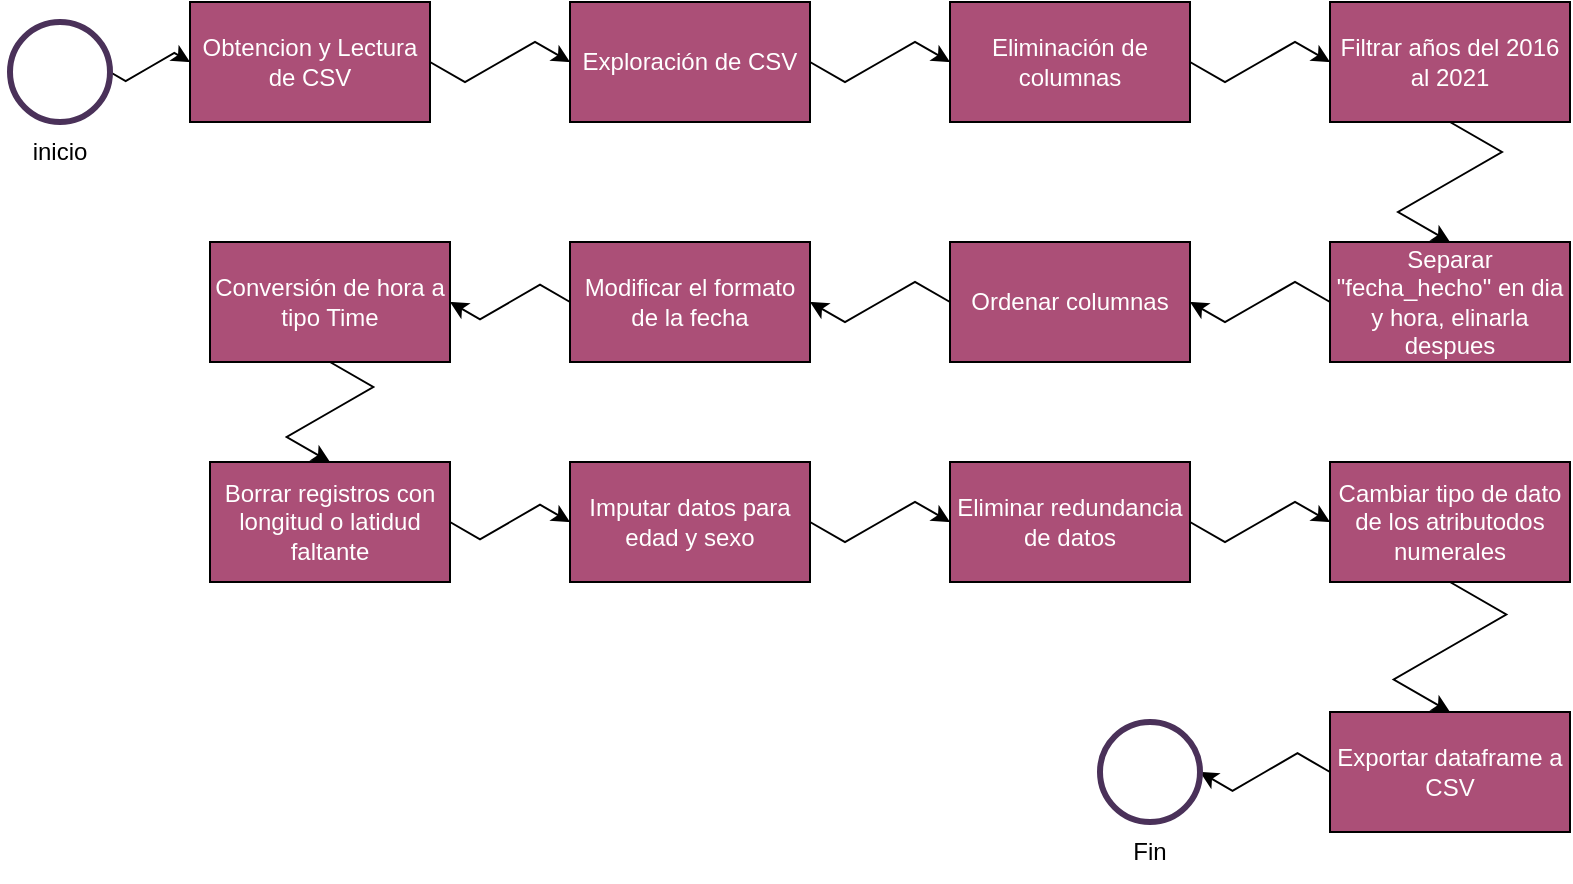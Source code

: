 <mxfile version="20.8.3" type="github">
  <diagram id="AAwb4T2142zoHm5ZWycx" name="Página-1">
    <mxGraphModel dx="1434" dy="790" grid="1" gridSize="10" guides="1" tooltips="1" connect="1" arrows="1" fold="1" page="1" pageScale="1" pageWidth="827" pageHeight="1169" math="0" shadow="0">
      <root>
        <mxCell id="0" />
        <mxCell id="1" parent="0" />
        <mxCell id="vaUc1oacc2Hxjzp5KE7d-3" style="edgeStyle=isometricEdgeStyle;rounded=0;orthogonalLoop=1;jettySize=auto;html=1;exitX=1;exitY=0.5;exitDx=0;exitDy=0;fontColor=#FFFFFF;elbow=vertical;entryX=0;entryY=0.5;entryDx=0;entryDy=0;" parent="1" source="vaUc1oacc2Hxjzp5KE7d-1" target="vaUc1oacc2Hxjzp5KE7d-2" edge="1">
          <mxGeometry relative="1" as="geometry" />
        </mxCell>
        <mxCell id="vaUc1oacc2Hxjzp5KE7d-1" value="Obtencion y Lectura de CSV" style="rounded=0;whiteSpace=wrap;html=1;fillColor=#AB4F77;fontColor=#FFFFFF;" parent="1" vertex="1">
          <mxGeometry x="110" y="120" width="120" height="60" as="geometry" />
        </mxCell>
        <mxCell id="vaUc1oacc2Hxjzp5KE7d-2" value="Exploración de CSV" style="rounded=0;whiteSpace=wrap;html=1;fillColor=#AB4F77;fontColor=#FFFFFF;" parent="1" vertex="1">
          <mxGeometry x="300" y="120" width="120" height="60" as="geometry" />
        </mxCell>
        <mxCell id="vaUc1oacc2Hxjzp5KE7d-4" value="Eliminación de columnas" style="rounded=0;whiteSpace=wrap;html=1;fillColor=#AB4F77;fontColor=#FFFFFF;" parent="1" vertex="1">
          <mxGeometry x="490" y="120" width="120" height="60" as="geometry" />
        </mxCell>
        <mxCell id="vaUc1oacc2Hxjzp5KE7d-7" style="edgeStyle=isometricEdgeStyle;rounded=0;orthogonalLoop=1;jettySize=auto;html=1;exitX=1;exitY=0.5;exitDx=0;exitDy=0;fontColor=#FFFFFF;elbow=vertical;entryX=0;entryY=0.5;entryDx=0;entryDy=0;" parent="1" source="vaUc1oacc2Hxjzp5KE7d-2" target="vaUc1oacc2Hxjzp5KE7d-4" edge="1">
          <mxGeometry relative="1" as="geometry">
            <mxPoint x="430" y="230.1" as="sourcePoint" />
            <mxPoint x="500" y="230.1" as="targetPoint" />
          </mxGeometry>
        </mxCell>
        <mxCell id="vaUc1oacc2Hxjzp5KE7d-8" value="Filtrar años del 2016 al 2021" style="rounded=0;whiteSpace=wrap;html=1;fillColor=#AB4F77;fontColor=#FFFFFF;" parent="1" vertex="1">
          <mxGeometry x="680" y="120" width="120" height="60" as="geometry" />
        </mxCell>
        <mxCell id="vaUc1oacc2Hxjzp5KE7d-9" style="edgeStyle=isometricEdgeStyle;rounded=0;orthogonalLoop=1;jettySize=auto;html=1;exitX=1;exitY=0.5;exitDx=0;exitDy=0;fontColor=#FFFFFF;elbow=vertical;entryX=0;entryY=0.5;entryDx=0;entryDy=0;" parent="1" edge="1">
          <mxGeometry relative="1" as="geometry">
            <mxPoint x="610" y="150" as="sourcePoint" />
            <mxPoint x="680" y="150" as="targetPoint" />
          </mxGeometry>
        </mxCell>
        <mxCell id="vaUc1oacc2Hxjzp5KE7d-16" style="edgeStyle=isometricEdgeStyle;rounded=0;orthogonalLoop=1;jettySize=auto;html=1;exitX=0;exitY=0.5;exitDx=0;exitDy=0;entryX=1;entryY=0.5;entryDx=0;entryDy=0;fontColor=#000000;elbow=vertical;" parent="1" source="vaUc1oacc2Hxjzp5KE7d-10" target="vaUc1oacc2Hxjzp5KE7d-15" edge="1">
          <mxGeometry relative="1" as="geometry" />
        </mxCell>
        <mxCell id="vaUc1oacc2Hxjzp5KE7d-10" value="Separar &quot;fecha_hecho&quot; en dia y hora, elinarla despues" style="rounded=0;whiteSpace=wrap;html=1;fontColor=#FFFFFF;fillColor=#AB4F77;" parent="1" vertex="1">
          <mxGeometry x="680" y="240" width="120" height="60" as="geometry" />
        </mxCell>
        <mxCell id="vaUc1oacc2Hxjzp5KE7d-11" value="" style="endArrow=classic;html=1;rounded=0;fontColor=#FFFFFF;entryX=0.5;entryY=0;entryDx=0;entryDy=0;edgeStyle=isometricEdgeStyle;elbow=vertical;exitX=0.5;exitY=1;exitDx=0;exitDy=0;" parent="1" source="vaUc1oacc2Hxjzp5KE7d-8" target="vaUc1oacc2Hxjzp5KE7d-10" edge="1">
          <mxGeometry width="50" height="50" relative="1" as="geometry">
            <mxPoint x="800" y="150" as="sourcePoint" />
            <mxPoint x="930" y="210" as="targetPoint" />
          </mxGeometry>
        </mxCell>
        <mxCell id="vaUc1oacc2Hxjzp5KE7d-13" style="edgeStyle=isometricEdgeStyle;rounded=0;orthogonalLoop=1;jettySize=auto;html=1;exitX=1;exitY=0.5;exitDx=0;exitDy=0;entryX=0;entryY=0.5;entryDx=0;entryDy=0;fontColor=#FFFFFF;elbow=vertical;" parent="1" source="vaUc1oacc2Hxjzp5KE7d-12" target="vaUc1oacc2Hxjzp5KE7d-1" edge="1">
          <mxGeometry relative="1" as="geometry" />
        </mxCell>
        <mxCell id="vaUc1oacc2Hxjzp5KE7d-12" value="" style="ellipse;whiteSpace=wrap;html=1;aspect=fixed;fontColor=#FFFFFF;fillColor=none;strokeColor=#4A3159;strokeWidth=3;" parent="1" vertex="1">
          <mxGeometry x="20" y="130" width="50" height="50" as="geometry" />
        </mxCell>
        <mxCell id="vaUc1oacc2Hxjzp5KE7d-14" value="inicio" style="text;html=1;strokeColor=none;fillColor=none;align=center;verticalAlign=middle;whiteSpace=wrap;rounded=0;fontColor=#000000;" parent="1" vertex="1">
          <mxGeometry x="15" y="180" width="60" height="30" as="geometry" />
        </mxCell>
        <mxCell id="vaUc1oacc2Hxjzp5KE7d-18" style="edgeStyle=isometricEdgeStyle;rounded=0;orthogonalLoop=1;jettySize=auto;html=1;exitX=0;exitY=0.5;exitDx=0;exitDy=0;entryX=1;entryY=0.5;entryDx=0;entryDy=0;fontColor=#000000;elbow=vertical;" parent="1" source="vaUc1oacc2Hxjzp5KE7d-15" edge="1">
          <mxGeometry relative="1" as="geometry">
            <mxPoint x="420" y="270" as="targetPoint" />
          </mxGeometry>
        </mxCell>
        <mxCell id="vaUc1oacc2Hxjzp5KE7d-15" value="Ordenar columnas" style="rounded=0;whiteSpace=wrap;html=1;fillColor=#AB4F77;fontColor=#FFFFFF;" parent="1" vertex="1">
          <mxGeometry x="490" y="240" width="120" height="60" as="geometry" />
        </mxCell>
        <mxCell id="vaUc1oacc2Hxjzp5KE7d-27" style="edgeStyle=isometricEdgeStyle;rounded=0;orthogonalLoop=1;jettySize=auto;html=1;exitX=0.5;exitY=1;exitDx=0;exitDy=0;entryX=0.5;entryY=0;entryDx=0;entryDy=0;fontColor=#000000;elbow=vertical;" parent="1" source="vaUc1oacc2Hxjzp5KE7d-19" target="vaUc1oacc2Hxjzp5KE7d-23" edge="1">
          <mxGeometry relative="1" as="geometry" />
        </mxCell>
        <mxCell id="vaUc1oacc2Hxjzp5KE7d-19" value="Conversión de hora a tipo Time" style="rounded=0;whiteSpace=wrap;html=1;fillColor=#AB4F77;fontColor=#FFFFFF;" parent="1" vertex="1">
          <mxGeometry x="120" y="240" width="120" height="60" as="geometry" />
        </mxCell>
        <mxCell id="vaUc1oacc2Hxjzp5KE7d-26" style="edgeStyle=isometricEdgeStyle;rounded=0;orthogonalLoop=1;jettySize=auto;html=1;fontColor=#000000;elbow=vertical;entryX=1;entryY=0.5;entryDx=0;entryDy=0;" parent="1" target="vaUc1oacc2Hxjzp5KE7d-19" edge="1">
          <mxGeometry relative="1" as="geometry">
            <mxPoint x="300" y="270" as="sourcePoint" />
            <mxPoint x="310" y="320" as="targetPoint" />
          </mxGeometry>
        </mxCell>
        <mxCell id="vaUc1oacc2Hxjzp5KE7d-21" value="Modificar el formato de la fecha" style="rounded=0;whiteSpace=wrap;html=1;fillColor=#AB4F77;fontColor=#FFFFFF;" parent="1" vertex="1">
          <mxGeometry x="300" y="240" width="120" height="60" as="geometry" />
        </mxCell>
        <mxCell id="vaUc1oacc2Hxjzp5KE7d-29" style="edgeStyle=isometricEdgeStyle;rounded=0;orthogonalLoop=1;jettySize=auto;html=1;exitX=1;exitY=0.5;exitDx=0;exitDy=0;entryX=0;entryY=0.5;entryDx=0;entryDy=0;fontColor=#000000;elbow=vertical;" parent="1" source="vaUc1oacc2Hxjzp5KE7d-23" target="vaUc1oacc2Hxjzp5KE7d-28" edge="1">
          <mxGeometry relative="1" as="geometry" />
        </mxCell>
        <mxCell id="vaUc1oacc2Hxjzp5KE7d-23" value="Borrar registros con longitud o latidud faltante" style="rounded=0;whiteSpace=wrap;html=1;fillColor=#AB4F77;fontColor=#FFFFFF;" parent="1" vertex="1">
          <mxGeometry x="120" y="350" width="120" height="60" as="geometry" />
        </mxCell>
        <mxCell id="vaUc1oacc2Hxjzp5KE7d-31" style="edgeStyle=isometricEdgeStyle;rounded=0;orthogonalLoop=1;jettySize=auto;html=1;exitX=1;exitY=0.5;exitDx=0;exitDy=0;entryX=0;entryY=0.5;entryDx=0;entryDy=0;fontColor=#000000;elbow=vertical;" parent="1" source="vaUc1oacc2Hxjzp5KE7d-28" target="vaUc1oacc2Hxjzp5KE7d-30" edge="1">
          <mxGeometry relative="1" as="geometry" />
        </mxCell>
        <mxCell id="vaUc1oacc2Hxjzp5KE7d-28" value="Imputar datos para edad y sexo " style="rounded=0;whiteSpace=wrap;html=1;fillColor=#AB4F77;fontColor=#FFFFFF;" parent="1" vertex="1">
          <mxGeometry x="300" y="350" width="120" height="60" as="geometry" />
        </mxCell>
        <mxCell id="vaUc1oacc2Hxjzp5KE7d-34" style="edgeStyle=isometricEdgeStyle;rounded=0;orthogonalLoop=1;jettySize=auto;html=1;exitX=1;exitY=0.5;exitDx=0;exitDy=0;entryX=0;entryY=0.5;entryDx=0;entryDy=0;fontColor=#000000;elbow=vertical;" parent="1" source="vaUc1oacc2Hxjzp5KE7d-30" target="vaUc1oacc2Hxjzp5KE7d-32" edge="1">
          <mxGeometry relative="1" as="geometry" />
        </mxCell>
        <mxCell id="vaUc1oacc2Hxjzp5KE7d-30" value="Eliminar redundancia de datos" style="rounded=0;whiteSpace=wrap;html=1;fillColor=#AB4F77;fontColor=#FFFFFF;" parent="1" vertex="1">
          <mxGeometry x="490" y="350" width="120" height="60" as="geometry" />
        </mxCell>
        <mxCell id="vaUc1oacc2Hxjzp5KE7d-36" style="edgeStyle=isometricEdgeStyle;rounded=0;orthogonalLoop=1;jettySize=auto;html=1;exitX=0.5;exitY=1;exitDx=0;exitDy=0;entryX=0.5;entryY=0;entryDx=0;entryDy=0;fontColor=#000000;elbow=vertical;" parent="1" source="vaUc1oacc2Hxjzp5KE7d-32" target="vaUc1oacc2Hxjzp5KE7d-35" edge="1">
          <mxGeometry relative="1" as="geometry" />
        </mxCell>
        <mxCell id="vaUc1oacc2Hxjzp5KE7d-32" value="Cambiar tipo de dato de los atributodos numerales" style="rounded=0;whiteSpace=wrap;html=1;fillColor=#AB4F77;fontColor=#FFFFFF;" parent="1" vertex="1">
          <mxGeometry x="680" y="350" width="120" height="60" as="geometry" />
        </mxCell>
        <mxCell id="vaUc1oacc2Hxjzp5KE7d-35" value="Exportar dataframe a CSV" style="rounded=0;whiteSpace=wrap;html=1;fillColor=#AB4F77;fontColor=#FFFFFF;" parent="1" vertex="1">
          <mxGeometry x="680" y="475" width="120" height="60" as="geometry" />
        </mxCell>
        <mxCell id="vaUc1oacc2Hxjzp5KE7d-42" style="edgeStyle=isometricEdgeStyle;rounded=0;orthogonalLoop=1;jettySize=auto;html=1;entryX=1;entryY=0.5;entryDx=0;entryDy=0;fontColor=#000000;elbow=vertical;exitX=0;exitY=0.5;exitDx=0;exitDy=0;" parent="1" source="vaUc1oacc2Hxjzp5KE7d-35" target="vaUc1oacc2Hxjzp5KE7d-39" edge="1">
          <mxGeometry relative="1" as="geometry">
            <mxPoint x="480" y="520" as="sourcePoint" />
          </mxGeometry>
        </mxCell>
        <mxCell id="vaUc1oacc2Hxjzp5KE7d-39" value="" style="ellipse;whiteSpace=wrap;html=1;aspect=fixed;fontColor=#FFFFFF;fillColor=none;strokeColor=#4A3159;strokeWidth=3;" parent="1" vertex="1">
          <mxGeometry x="565" y="480" width="50" height="50" as="geometry" />
        </mxCell>
        <mxCell id="vaUc1oacc2Hxjzp5KE7d-40" value="Fin" style="text;html=1;strokeColor=none;fillColor=none;align=center;verticalAlign=middle;whiteSpace=wrap;rounded=0;fontColor=#000000;" parent="1" vertex="1">
          <mxGeometry x="560" y="530" width="60" height="30" as="geometry" />
        </mxCell>
      </root>
    </mxGraphModel>
  </diagram>
</mxfile>
